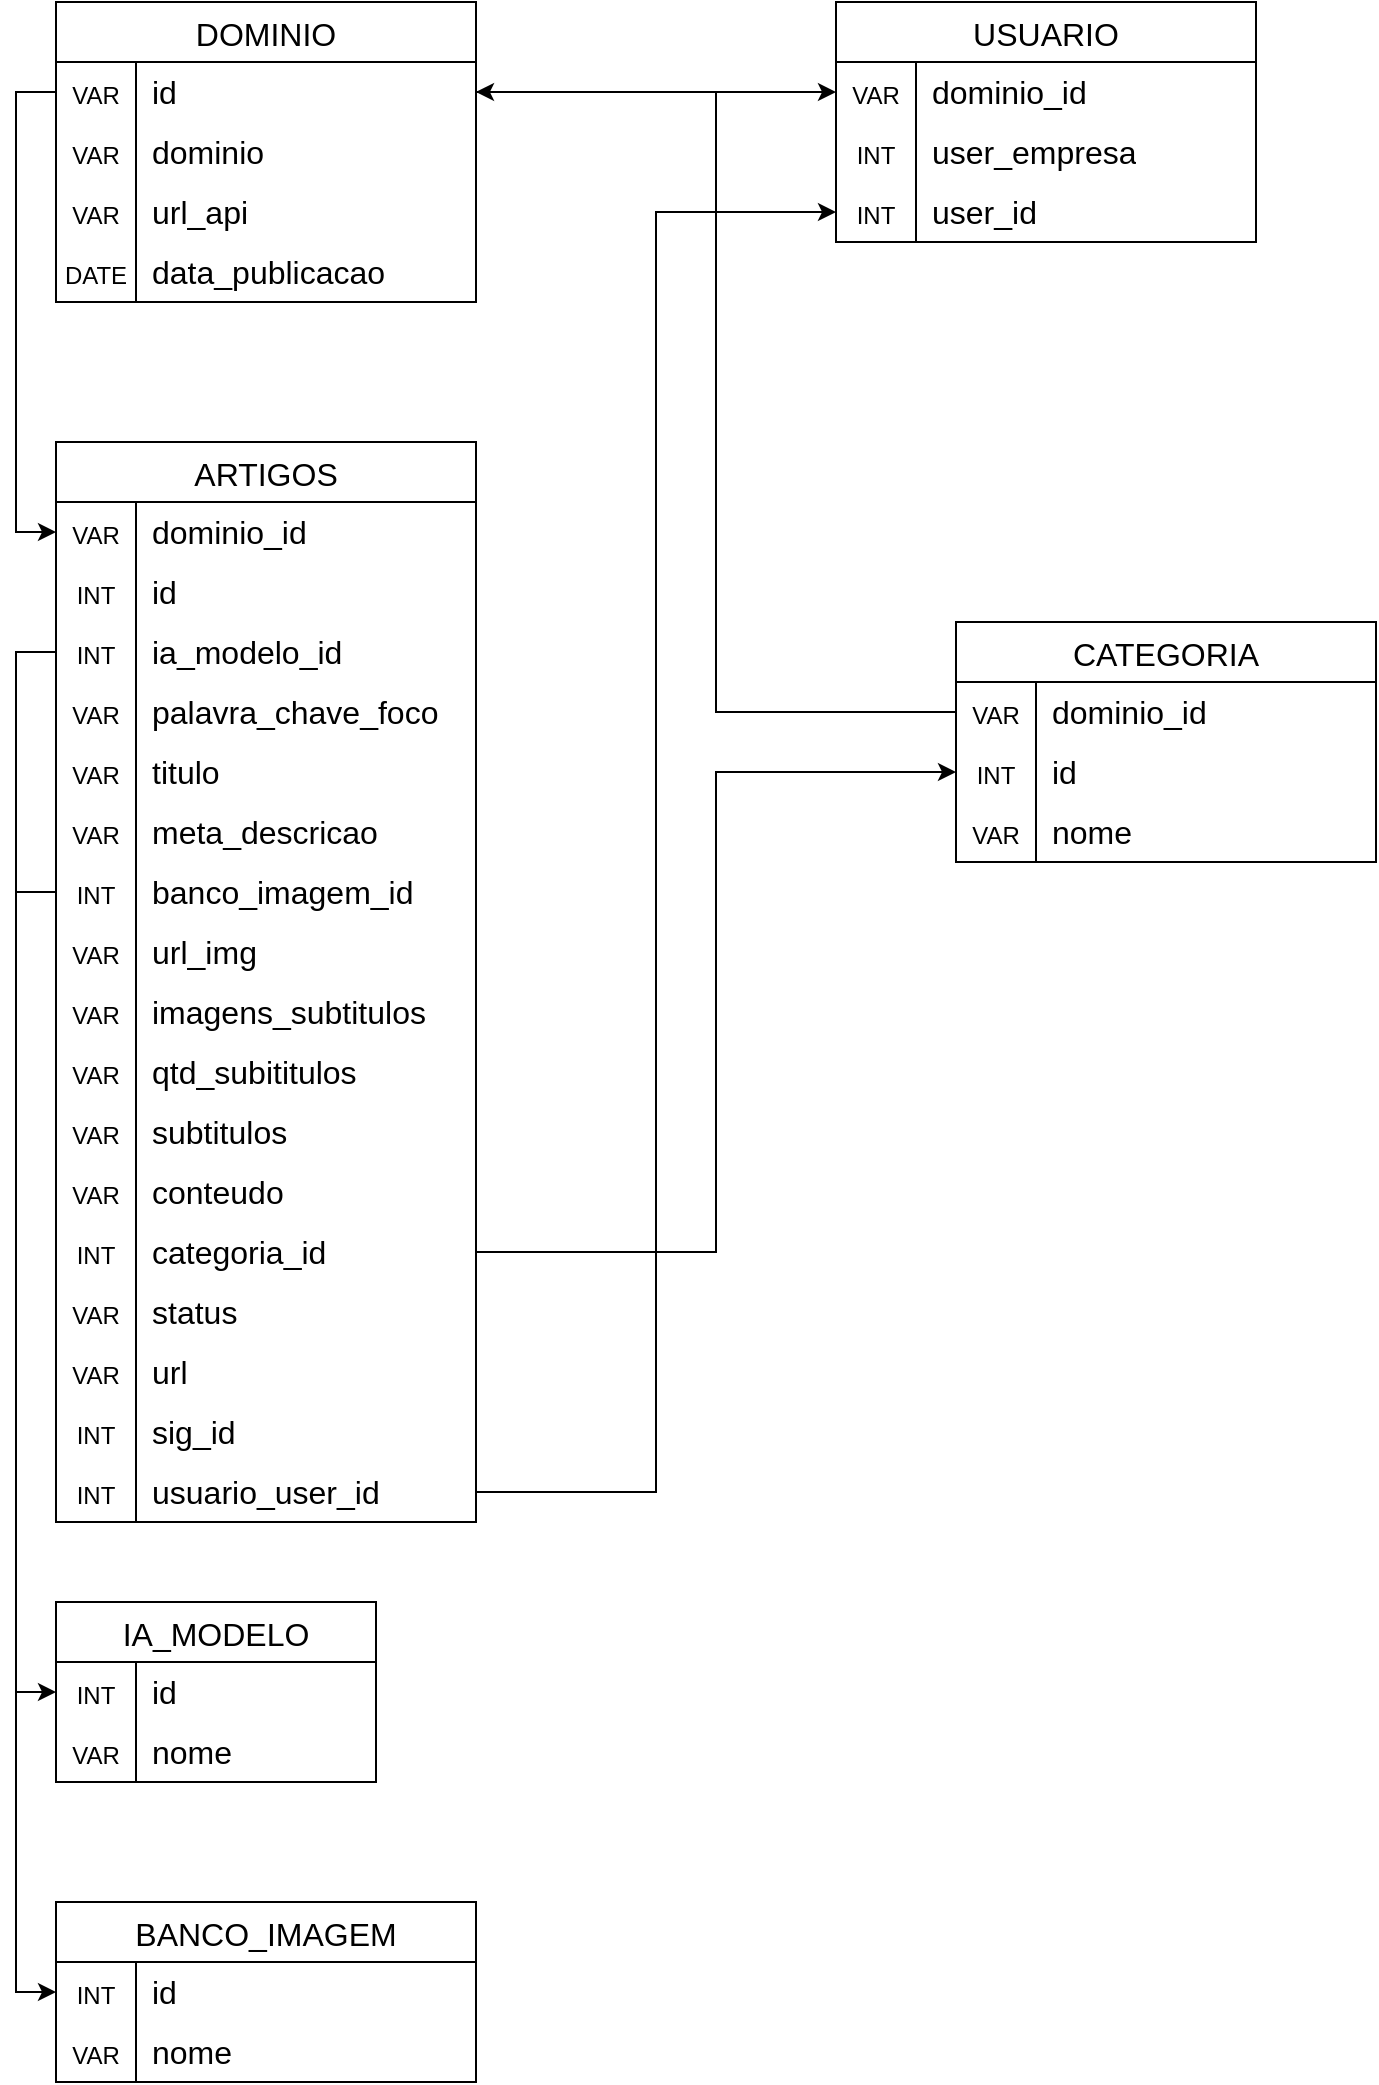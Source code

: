 <mxfile version="26.0.4">
  <diagram name="Página-1" id="LhJdFFCqxGuP9ljTi0fq">
    <mxGraphModel dx="2876" dy="1114" grid="1" gridSize="10" guides="1" tooltips="1" connect="1" arrows="1" fold="1" page="1" pageScale="1" pageWidth="827" pageHeight="1169" math="0" shadow="0">
      <root>
        <mxCell id="0" />
        <mxCell id="1" parent="0" />
        <mxCell id="Hk7RPqNhMvF-XKddq_W3-1" value="DOMINIO" style="shape=table;startSize=30;container=1;collapsible=0;childLayout=tableLayout;fixedRows=1;rowLines=0;fontStyle=0;strokeColor=default;fontSize=16;" vertex="1" parent="1">
          <mxGeometry x="-720" y="110" width="210" height="150" as="geometry" />
        </mxCell>
        <mxCell id="Hk7RPqNhMvF-XKddq_W3-2" value="" style="shape=tableRow;horizontal=0;startSize=0;swimlaneHead=0;swimlaneBody=0;top=0;left=0;bottom=0;right=0;collapsible=0;dropTarget=0;fillColor=none;points=[[0,0.5],[1,0.5]];portConstraint=eastwest;strokeColor=inherit;fontSize=16;" vertex="1" parent="Hk7RPqNhMvF-XKddq_W3-1">
          <mxGeometry y="30" width="210" height="30" as="geometry" />
        </mxCell>
        <mxCell id="Hk7RPqNhMvF-XKddq_W3-3" value="&lt;font style=&quot;font-size: 12px;&quot;&gt;VAR&lt;/font&gt;" style="shape=partialRectangle;html=1;whiteSpace=wrap;connectable=0;fillColor=none;top=0;left=0;bottom=0;right=0;overflow=hidden;pointerEvents=1;strokeColor=inherit;fontSize=16;strokeWidth=1;" vertex="1" parent="Hk7RPqNhMvF-XKddq_W3-2">
          <mxGeometry width="40" height="30" as="geometry">
            <mxRectangle width="40" height="30" as="alternateBounds" />
          </mxGeometry>
        </mxCell>
        <mxCell id="Hk7RPqNhMvF-XKddq_W3-4" value="id" style="shape=partialRectangle;html=1;whiteSpace=wrap;connectable=0;fillColor=none;top=0;left=0;bottom=0;right=0;align=left;spacingLeft=6;overflow=hidden;strokeColor=inherit;fontSize=16;" vertex="1" parent="Hk7RPqNhMvF-XKddq_W3-2">
          <mxGeometry x="40" width="170" height="30" as="geometry">
            <mxRectangle width="170" height="30" as="alternateBounds" />
          </mxGeometry>
        </mxCell>
        <mxCell id="Hk7RPqNhMvF-XKddq_W3-5" value="" style="shape=tableRow;horizontal=0;startSize=0;swimlaneHead=0;swimlaneBody=0;top=0;left=0;bottom=0;right=0;collapsible=0;dropTarget=0;fillColor=none;points=[[0,0.5],[1,0.5]];portConstraint=eastwest;strokeColor=inherit;fontSize=16;" vertex="1" parent="Hk7RPqNhMvF-XKddq_W3-1">
          <mxGeometry y="60" width="210" height="30" as="geometry" />
        </mxCell>
        <mxCell id="Hk7RPqNhMvF-XKddq_W3-6" value="&lt;span style=&quot;font-size: 12px;&quot;&gt;VAR&lt;/span&gt;" style="shape=partialRectangle;html=1;whiteSpace=wrap;connectable=0;fillColor=none;top=0;left=0;bottom=0;right=0;overflow=hidden;strokeColor=inherit;fontSize=16;" vertex="1" parent="Hk7RPqNhMvF-XKddq_W3-5">
          <mxGeometry width="40" height="30" as="geometry">
            <mxRectangle width="40" height="30" as="alternateBounds" />
          </mxGeometry>
        </mxCell>
        <mxCell id="Hk7RPqNhMvF-XKddq_W3-7" value="dominio" style="shape=partialRectangle;html=1;whiteSpace=wrap;connectable=0;fillColor=none;top=0;left=0;bottom=0;right=0;align=left;spacingLeft=6;overflow=hidden;strokeColor=inherit;fontSize=16;" vertex="1" parent="Hk7RPqNhMvF-XKddq_W3-5">
          <mxGeometry x="40" width="170" height="30" as="geometry">
            <mxRectangle width="170" height="30" as="alternateBounds" />
          </mxGeometry>
        </mxCell>
        <mxCell id="Hk7RPqNhMvF-XKddq_W3-8" value="" style="shape=tableRow;horizontal=0;startSize=0;swimlaneHead=0;swimlaneBody=0;top=0;left=0;bottom=0;right=0;collapsible=0;dropTarget=0;fillColor=none;points=[[0,0.5],[1,0.5]];portConstraint=eastwest;strokeColor=inherit;fontSize=16;" vertex="1" parent="Hk7RPqNhMvF-XKddq_W3-1">
          <mxGeometry y="90" width="210" height="30" as="geometry" />
        </mxCell>
        <mxCell id="Hk7RPqNhMvF-XKddq_W3-9" value="&lt;span style=&quot;font-size: 12px;&quot;&gt;VAR&lt;/span&gt;" style="shape=partialRectangle;html=1;whiteSpace=wrap;connectable=0;fillColor=none;top=0;left=0;bottom=0;right=0;overflow=hidden;strokeColor=inherit;fontSize=16;" vertex="1" parent="Hk7RPqNhMvF-XKddq_W3-8">
          <mxGeometry width="40" height="30" as="geometry">
            <mxRectangle width="40" height="30" as="alternateBounds" />
          </mxGeometry>
        </mxCell>
        <mxCell id="Hk7RPqNhMvF-XKddq_W3-10" value="url_api" style="shape=partialRectangle;html=1;whiteSpace=wrap;connectable=0;fillColor=none;top=0;left=0;bottom=0;right=0;align=left;spacingLeft=6;overflow=hidden;strokeColor=inherit;fontSize=16;" vertex="1" parent="Hk7RPqNhMvF-XKddq_W3-8">
          <mxGeometry x="40" width="170" height="30" as="geometry">
            <mxRectangle width="170" height="30" as="alternateBounds" />
          </mxGeometry>
        </mxCell>
        <mxCell id="Hk7RPqNhMvF-XKddq_W3-32" value="" style="shape=tableRow;horizontal=0;startSize=0;swimlaneHead=0;swimlaneBody=0;top=0;left=0;bottom=0;right=0;collapsible=0;dropTarget=0;fillColor=none;points=[[0,0.5],[1,0.5]];portConstraint=eastwest;strokeColor=inherit;fontSize=16;" vertex="1" parent="Hk7RPqNhMvF-XKddq_W3-1">
          <mxGeometry y="120" width="210" height="30" as="geometry" />
        </mxCell>
        <mxCell id="Hk7RPqNhMvF-XKddq_W3-33" value="&lt;span style=&quot;font-size: 12px;&quot;&gt;DATE&lt;/span&gt;" style="shape=partialRectangle;html=1;whiteSpace=wrap;connectable=0;fillColor=none;top=0;left=0;bottom=0;right=0;overflow=hidden;strokeColor=inherit;fontSize=16;" vertex="1" parent="Hk7RPqNhMvF-XKddq_W3-32">
          <mxGeometry width="40" height="30" as="geometry">
            <mxRectangle width="40" height="30" as="alternateBounds" />
          </mxGeometry>
        </mxCell>
        <mxCell id="Hk7RPqNhMvF-XKddq_W3-34" value="data_publicacao" style="shape=partialRectangle;html=1;whiteSpace=wrap;connectable=0;fillColor=none;top=0;left=0;bottom=0;right=0;align=left;spacingLeft=6;overflow=hidden;strokeColor=inherit;fontSize=16;" vertex="1" parent="Hk7RPqNhMvF-XKddq_W3-32">
          <mxGeometry x="40" width="170" height="30" as="geometry">
            <mxRectangle width="170" height="30" as="alternateBounds" />
          </mxGeometry>
        </mxCell>
        <mxCell id="Hk7RPqNhMvF-XKddq_W3-47" value="USUARIO" style="shape=table;startSize=30;container=1;collapsible=0;childLayout=tableLayout;fixedRows=1;rowLines=0;fontStyle=0;strokeColor=default;fontSize=16;" vertex="1" parent="1">
          <mxGeometry x="-330" y="110" width="210" height="120" as="geometry" />
        </mxCell>
        <mxCell id="Hk7RPqNhMvF-XKddq_W3-48" value="" style="shape=tableRow;horizontal=0;startSize=0;swimlaneHead=0;swimlaneBody=0;top=0;left=0;bottom=0;right=0;collapsible=0;dropTarget=0;fillColor=none;points=[[0,0.5],[1,0.5]];portConstraint=eastwest;strokeColor=inherit;fontSize=16;" vertex="1" parent="Hk7RPqNhMvF-XKddq_W3-47">
          <mxGeometry y="30" width="210" height="30" as="geometry" />
        </mxCell>
        <mxCell id="Hk7RPqNhMvF-XKddq_W3-49" value="&lt;font style=&quot;font-size: 12px;&quot;&gt;VAR&lt;/font&gt;" style="shape=partialRectangle;html=1;whiteSpace=wrap;connectable=0;fillColor=none;top=0;left=0;bottom=0;right=0;overflow=hidden;pointerEvents=1;strokeColor=inherit;fontSize=16;strokeWidth=1;" vertex="1" parent="Hk7RPqNhMvF-XKddq_W3-48">
          <mxGeometry width="40" height="30" as="geometry">
            <mxRectangle width="40" height="30" as="alternateBounds" />
          </mxGeometry>
        </mxCell>
        <mxCell id="Hk7RPqNhMvF-XKddq_W3-50" value="dominio_id" style="shape=partialRectangle;html=1;whiteSpace=wrap;connectable=0;fillColor=none;top=0;left=0;bottom=0;right=0;align=left;spacingLeft=6;overflow=hidden;strokeColor=inherit;fontSize=16;" vertex="1" parent="Hk7RPqNhMvF-XKddq_W3-48">
          <mxGeometry x="40" width="170" height="30" as="geometry">
            <mxRectangle width="170" height="30" as="alternateBounds" />
          </mxGeometry>
        </mxCell>
        <mxCell id="Hk7RPqNhMvF-XKddq_W3-51" value="" style="shape=tableRow;horizontal=0;startSize=0;swimlaneHead=0;swimlaneBody=0;top=0;left=0;bottom=0;right=0;collapsible=0;dropTarget=0;fillColor=none;points=[[0,0.5],[1,0.5]];portConstraint=eastwest;strokeColor=inherit;fontSize=16;" vertex="1" parent="Hk7RPqNhMvF-XKddq_W3-47">
          <mxGeometry y="60" width="210" height="30" as="geometry" />
        </mxCell>
        <mxCell id="Hk7RPqNhMvF-XKddq_W3-52" value="&lt;span style=&quot;font-size: 12px;&quot;&gt;INT&lt;/span&gt;" style="shape=partialRectangle;html=1;whiteSpace=wrap;connectable=0;fillColor=none;top=0;left=0;bottom=0;right=0;overflow=hidden;strokeColor=inherit;fontSize=16;" vertex="1" parent="Hk7RPqNhMvF-XKddq_W3-51">
          <mxGeometry width="40" height="30" as="geometry">
            <mxRectangle width="40" height="30" as="alternateBounds" />
          </mxGeometry>
        </mxCell>
        <mxCell id="Hk7RPqNhMvF-XKddq_W3-53" value="user_empresa" style="shape=partialRectangle;html=1;whiteSpace=wrap;connectable=0;fillColor=none;top=0;left=0;bottom=0;right=0;align=left;spacingLeft=6;overflow=hidden;strokeColor=inherit;fontSize=16;" vertex="1" parent="Hk7RPqNhMvF-XKddq_W3-51">
          <mxGeometry x="40" width="170" height="30" as="geometry">
            <mxRectangle width="170" height="30" as="alternateBounds" />
          </mxGeometry>
        </mxCell>
        <mxCell id="Hk7RPqNhMvF-XKddq_W3-54" value="" style="shape=tableRow;horizontal=0;startSize=0;swimlaneHead=0;swimlaneBody=0;top=0;left=0;bottom=0;right=0;collapsible=0;dropTarget=0;fillColor=none;points=[[0,0.5],[1,0.5]];portConstraint=eastwest;strokeColor=inherit;fontSize=16;" vertex="1" parent="Hk7RPqNhMvF-XKddq_W3-47">
          <mxGeometry y="90" width="210" height="30" as="geometry" />
        </mxCell>
        <mxCell id="Hk7RPqNhMvF-XKddq_W3-55" value="&lt;span style=&quot;font-size: 12px;&quot;&gt;INT&lt;/span&gt;" style="shape=partialRectangle;html=1;whiteSpace=wrap;connectable=0;fillColor=none;top=0;left=0;bottom=0;right=0;overflow=hidden;strokeColor=inherit;fontSize=16;" vertex="1" parent="Hk7RPqNhMvF-XKddq_W3-54">
          <mxGeometry width="40" height="30" as="geometry">
            <mxRectangle width="40" height="30" as="alternateBounds" />
          </mxGeometry>
        </mxCell>
        <mxCell id="Hk7RPqNhMvF-XKddq_W3-56" value="user_id" style="shape=partialRectangle;html=1;whiteSpace=wrap;connectable=0;fillColor=none;top=0;left=0;bottom=0;right=0;align=left;spacingLeft=6;overflow=hidden;strokeColor=inherit;fontSize=16;" vertex="1" parent="Hk7RPqNhMvF-XKddq_W3-54">
          <mxGeometry x="40" width="170" height="30" as="geometry">
            <mxRectangle width="170" height="30" as="alternateBounds" />
          </mxGeometry>
        </mxCell>
        <mxCell id="Hk7RPqNhMvF-XKddq_W3-60" style="edgeStyle=orthogonalEdgeStyle;rounded=0;orthogonalLoop=1;jettySize=auto;html=1;" edge="1" parent="1" source="Hk7RPqNhMvF-XKddq_W3-2" target="Hk7RPqNhMvF-XKddq_W3-48">
          <mxGeometry relative="1" as="geometry" />
        </mxCell>
        <mxCell id="Hk7RPqNhMvF-XKddq_W3-73" value="ARTIGOS" style="shape=table;startSize=30;container=1;collapsible=0;childLayout=tableLayout;fixedRows=1;rowLines=0;fontStyle=0;strokeColor=default;fontSize=16;" vertex="1" parent="1">
          <mxGeometry x="-720" y="330" width="210" height="540" as="geometry" />
        </mxCell>
        <mxCell id="Hk7RPqNhMvF-XKddq_W3-74" value="" style="shape=tableRow;horizontal=0;startSize=0;swimlaneHead=0;swimlaneBody=0;top=0;left=0;bottom=0;right=0;collapsible=0;dropTarget=0;fillColor=none;points=[[0,0.5],[1,0.5]];portConstraint=eastwest;strokeColor=inherit;fontSize=16;" vertex="1" parent="Hk7RPqNhMvF-XKddq_W3-73">
          <mxGeometry y="30" width="210" height="30" as="geometry" />
        </mxCell>
        <mxCell id="Hk7RPqNhMvF-XKddq_W3-75" value="&lt;font style=&quot;font-size: 12px;&quot;&gt;VAR&lt;/font&gt;" style="shape=partialRectangle;html=1;whiteSpace=wrap;connectable=0;fillColor=none;top=0;left=0;bottom=0;right=0;overflow=hidden;pointerEvents=1;strokeColor=inherit;fontSize=16;strokeWidth=1;" vertex="1" parent="Hk7RPqNhMvF-XKddq_W3-74">
          <mxGeometry width="40" height="30" as="geometry">
            <mxRectangle width="40" height="30" as="alternateBounds" />
          </mxGeometry>
        </mxCell>
        <mxCell id="Hk7RPqNhMvF-XKddq_W3-76" value="dominio_id" style="shape=partialRectangle;html=1;whiteSpace=wrap;connectable=0;fillColor=none;top=0;left=0;bottom=0;right=0;align=left;spacingLeft=6;overflow=hidden;strokeColor=inherit;fontSize=16;" vertex="1" parent="Hk7RPqNhMvF-XKddq_W3-74">
          <mxGeometry x="40" width="170" height="30" as="geometry">
            <mxRectangle width="170" height="30" as="alternateBounds" />
          </mxGeometry>
        </mxCell>
        <mxCell id="Hk7RPqNhMvF-XKddq_W3-77" value="" style="shape=tableRow;horizontal=0;startSize=0;swimlaneHead=0;swimlaneBody=0;top=0;left=0;bottom=0;right=0;collapsible=0;dropTarget=0;fillColor=none;points=[[0,0.5],[1,0.5]];portConstraint=eastwest;strokeColor=inherit;fontSize=16;" vertex="1" parent="Hk7RPqNhMvF-XKddq_W3-73">
          <mxGeometry y="60" width="210" height="30" as="geometry" />
        </mxCell>
        <mxCell id="Hk7RPqNhMvF-XKddq_W3-78" value="&lt;span style=&quot;font-size: 12px;&quot;&gt;INT&lt;/span&gt;" style="shape=partialRectangle;html=1;whiteSpace=wrap;connectable=0;fillColor=none;top=0;left=0;bottom=0;right=0;overflow=hidden;strokeColor=inherit;fontSize=16;" vertex="1" parent="Hk7RPqNhMvF-XKddq_W3-77">
          <mxGeometry width="40" height="30" as="geometry">
            <mxRectangle width="40" height="30" as="alternateBounds" />
          </mxGeometry>
        </mxCell>
        <mxCell id="Hk7RPqNhMvF-XKddq_W3-79" value="id" style="shape=partialRectangle;html=1;whiteSpace=wrap;connectable=0;fillColor=none;top=0;left=0;bottom=0;right=0;align=left;spacingLeft=6;overflow=hidden;strokeColor=inherit;fontSize=16;" vertex="1" parent="Hk7RPqNhMvF-XKddq_W3-77">
          <mxGeometry x="40" width="170" height="30" as="geometry">
            <mxRectangle width="170" height="30" as="alternateBounds" />
          </mxGeometry>
        </mxCell>
        <mxCell id="Hk7RPqNhMvF-XKddq_W3-80" value="" style="shape=tableRow;horizontal=0;startSize=0;swimlaneHead=0;swimlaneBody=0;top=0;left=0;bottom=0;right=0;collapsible=0;dropTarget=0;fillColor=none;points=[[0,0.5],[1,0.5]];portConstraint=eastwest;strokeColor=inherit;fontSize=16;" vertex="1" parent="Hk7RPqNhMvF-XKddq_W3-73">
          <mxGeometry y="90" width="210" height="30" as="geometry" />
        </mxCell>
        <mxCell id="Hk7RPqNhMvF-XKddq_W3-81" value="&lt;span style=&quot;font-size: 12px;&quot;&gt;INT&lt;/span&gt;" style="shape=partialRectangle;html=1;whiteSpace=wrap;connectable=0;fillColor=none;top=0;left=0;bottom=0;right=0;overflow=hidden;strokeColor=inherit;fontSize=16;" vertex="1" parent="Hk7RPqNhMvF-XKddq_W3-80">
          <mxGeometry width="40" height="30" as="geometry">
            <mxRectangle width="40" height="30" as="alternateBounds" />
          </mxGeometry>
        </mxCell>
        <mxCell id="Hk7RPqNhMvF-XKddq_W3-82" value="ia_modelo_id" style="shape=partialRectangle;html=1;whiteSpace=wrap;connectable=0;fillColor=none;top=0;left=0;bottom=0;right=0;align=left;spacingLeft=6;overflow=hidden;strokeColor=inherit;fontSize=16;" vertex="1" parent="Hk7RPqNhMvF-XKddq_W3-80">
          <mxGeometry x="40" width="170" height="30" as="geometry">
            <mxRectangle width="170" height="30" as="alternateBounds" />
          </mxGeometry>
        </mxCell>
        <mxCell id="Hk7RPqNhMvF-XKddq_W3-83" value="" style="shape=tableRow;horizontal=0;startSize=0;swimlaneHead=0;swimlaneBody=0;top=0;left=0;bottom=0;right=0;collapsible=0;dropTarget=0;fillColor=none;points=[[0,0.5],[1,0.5]];portConstraint=eastwest;strokeColor=inherit;fontSize=16;" vertex="1" parent="Hk7RPqNhMvF-XKddq_W3-73">
          <mxGeometry y="120" width="210" height="30" as="geometry" />
        </mxCell>
        <mxCell id="Hk7RPqNhMvF-XKddq_W3-84" value="&lt;span style=&quot;font-size: 12px;&quot;&gt;VAR&lt;/span&gt;" style="shape=partialRectangle;html=1;whiteSpace=wrap;connectable=0;fillColor=none;top=0;left=0;bottom=0;right=0;overflow=hidden;strokeColor=inherit;fontSize=16;" vertex="1" parent="Hk7RPqNhMvF-XKddq_W3-83">
          <mxGeometry width="40" height="30" as="geometry">
            <mxRectangle width="40" height="30" as="alternateBounds" />
          </mxGeometry>
        </mxCell>
        <mxCell id="Hk7RPqNhMvF-XKddq_W3-85" value="palavra_chave_foco" style="shape=partialRectangle;html=1;whiteSpace=wrap;connectable=0;fillColor=none;top=0;left=0;bottom=0;right=0;align=left;spacingLeft=6;overflow=hidden;strokeColor=inherit;fontSize=16;" vertex="1" parent="Hk7RPqNhMvF-XKddq_W3-83">
          <mxGeometry x="40" width="170" height="30" as="geometry">
            <mxRectangle width="170" height="30" as="alternateBounds" />
          </mxGeometry>
        </mxCell>
        <mxCell id="Hk7RPqNhMvF-XKddq_W3-99" value="" style="shape=tableRow;horizontal=0;startSize=0;swimlaneHead=0;swimlaneBody=0;top=0;left=0;bottom=0;right=0;collapsible=0;dropTarget=0;fillColor=none;points=[[0,0.5],[1,0.5]];portConstraint=eastwest;strokeColor=inherit;fontSize=16;" vertex="1" parent="Hk7RPqNhMvF-XKddq_W3-73">
          <mxGeometry y="150" width="210" height="30" as="geometry" />
        </mxCell>
        <mxCell id="Hk7RPqNhMvF-XKddq_W3-100" value="&lt;span style=&quot;font-size: 12px;&quot;&gt;VAR&lt;/span&gt;" style="shape=partialRectangle;html=1;whiteSpace=wrap;connectable=0;fillColor=none;top=0;left=0;bottom=0;right=0;overflow=hidden;strokeColor=inherit;fontSize=16;" vertex="1" parent="Hk7RPqNhMvF-XKddq_W3-99">
          <mxGeometry width="40" height="30" as="geometry">
            <mxRectangle width="40" height="30" as="alternateBounds" />
          </mxGeometry>
        </mxCell>
        <mxCell id="Hk7RPqNhMvF-XKddq_W3-101" value="titulo" style="shape=partialRectangle;html=1;whiteSpace=wrap;connectable=0;fillColor=none;top=0;left=0;bottom=0;right=0;align=left;spacingLeft=6;overflow=hidden;strokeColor=inherit;fontSize=16;" vertex="1" parent="Hk7RPqNhMvF-XKddq_W3-99">
          <mxGeometry x="40" width="170" height="30" as="geometry">
            <mxRectangle width="170" height="30" as="alternateBounds" />
          </mxGeometry>
        </mxCell>
        <mxCell id="Hk7RPqNhMvF-XKddq_W3-102" value="" style="shape=tableRow;horizontal=0;startSize=0;swimlaneHead=0;swimlaneBody=0;top=0;left=0;bottom=0;right=0;collapsible=0;dropTarget=0;fillColor=none;points=[[0,0.5],[1,0.5]];portConstraint=eastwest;strokeColor=inherit;fontSize=16;" vertex="1" parent="Hk7RPqNhMvF-XKddq_W3-73">
          <mxGeometry y="180" width="210" height="30" as="geometry" />
        </mxCell>
        <mxCell id="Hk7RPqNhMvF-XKddq_W3-103" value="&lt;span style=&quot;font-size: 12px;&quot;&gt;VAR&lt;/span&gt;" style="shape=partialRectangle;html=1;whiteSpace=wrap;connectable=0;fillColor=none;top=0;left=0;bottom=0;right=0;overflow=hidden;strokeColor=inherit;fontSize=16;" vertex="1" parent="Hk7RPqNhMvF-XKddq_W3-102">
          <mxGeometry width="40" height="30" as="geometry">
            <mxRectangle width="40" height="30" as="alternateBounds" />
          </mxGeometry>
        </mxCell>
        <mxCell id="Hk7RPqNhMvF-XKddq_W3-104" value="meta_descricao" style="shape=partialRectangle;html=1;whiteSpace=wrap;connectable=0;fillColor=none;top=0;left=0;bottom=0;right=0;align=left;spacingLeft=6;overflow=hidden;strokeColor=inherit;fontSize=16;" vertex="1" parent="Hk7RPqNhMvF-XKddq_W3-102">
          <mxGeometry x="40" width="170" height="30" as="geometry">
            <mxRectangle width="170" height="30" as="alternateBounds" />
          </mxGeometry>
        </mxCell>
        <mxCell id="Hk7RPqNhMvF-XKddq_W3-105" value="" style="shape=tableRow;horizontal=0;startSize=0;swimlaneHead=0;swimlaneBody=0;top=0;left=0;bottom=0;right=0;collapsible=0;dropTarget=0;fillColor=none;points=[[0,0.5],[1,0.5]];portConstraint=eastwest;strokeColor=inherit;fontSize=16;" vertex="1" parent="Hk7RPqNhMvF-XKddq_W3-73">
          <mxGeometry y="210" width="210" height="30" as="geometry" />
        </mxCell>
        <mxCell id="Hk7RPqNhMvF-XKddq_W3-106" value="&lt;span style=&quot;font-size: 12px;&quot;&gt;INT&lt;/span&gt;" style="shape=partialRectangle;html=1;whiteSpace=wrap;connectable=0;fillColor=none;top=0;left=0;bottom=0;right=0;overflow=hidden;strokeColor=inherit;fontSize=16;" vertex="1" parent="Hk7RPqNhMvF-XKddq_W3-105">
          <mxGeometry width="40" height="30" as="geometry">
            <mxRectangle width="40" height="30" as="alternateBounds" />
          </mxGeometry>
        </mxCell>
        <mxCell id="Hk7RPqNhMvF-XKddq_W3-107" value="banco_imagem_id" style="shape=partialRectangle;html=1;whiteSpace=wrap;connectable=0;fillColor=none;top=0;left=0;bottom=0;right=0;align=left;spacingLeft=6;overflow=hidden;strokeColor=inherit;fontSize=16;" vertex="1" parent="Hk7RPqNhMvF-XKddq_W3-105">
          <mxGeometry x="40" width="170" height="30" as="geometry">
            <mxRectangle width="170" height="30" as="alternateBounds" />
          </mxGeometry>
        </mxCell>
        <mxCell id="Hk7RPqNhMvF-XKddq_W3-108" value="" style="shape=tableRow;horizontal=0;startSize=0;swimlaneHead=0;swimlaneBody=0;top=0;left=0;bottom=0;right=0;collapsible=0;dropTarget=0;fillColor=none;points=[[0,0.5],[1,0.5]];portConstraint=eastwest;strokeColor=inherit;fontSize=16;" vertex="1" parent="Hk7RPqNhMvF-XKddq_W3-73">
          <mxGeometry y="240" width="210" height="30" as="geometry" />
        </mxCell>
        <mxCell id="Hk7RPqNhMvF-XKddq_W3-109" value="&lt;span style=&quot;font-size: 12px;&quot;&gt;VAR&lt;/span&gt;" style="shape=partialRectangle;html=1;whiteSpace=wrap;connectable=0;fillColor=none;top=0;left=0;bottom=0;right=0;overflow=hidden;strokeColor=inherit;fontSize=16;" vertex="1" parent="Hk7RPqNhMvF-XKddq_W3-108">
          <mxGeometry width="40" height="30" as="geometry">
            <mxRectangle width="40" height="30" as="alternateBounds" />
          </mxGeometry>
        </mxCell>
        <mxCell id="Hk7RPqNhMvF-XKddq_W3-110" value="url_img" style="shape=partialRectangle;html=1;whiteSpace=wrap;connectable=0;fillColor=none;top=0;left=0;bottom=0;right=0;align=left;spacingLeft=6;overflow=hidden;strokeColor=inherit;fontSize=16;" vertex="1" parent="Hk7RPqNhMvF-XKddq_W3-108">
          <mxGeometry x="40" width="170" height="30" as="geometry">
            <mxRectangle width="170" height="30" as="alternateBounds" />
          </mxGeometry>
        </mxCell>
        <mxCell id="Hk7RPqNhMvF-XKddq_W3-111" value="" style="shape=tableRow;horizontal=0;startSize=0;swimlaneHead=0;swimlaneBody=0;top=0;left=0;bottom=0;right=0;collapsible=0;dropTarget=0;fillColor=none;points=[[0,0.5],[1,0.5]];portConstraint=eastwest;strokeColor=inherit;fontSize=16;" vertex="1" parent="Hk7RPqNhMvF-XKddq_W3-73">
          <mxGeometry y="270" width="210" height="30" as="geometry" />
        </mxCell>
        <mxCell id="Hk7RPqNhMvF-XKddq_W3-112" value="&lt;span style=&quot;font-size: 12px;&quot;&gt;VAR&lt;/span&gt;" style="shape=partialRectangle;html=1;whiteSpace=wrap;connectable=0;fillColor=none;top=0;left=0;bottom=0;right=0;overflow=hidden;strokeColor=inherit;fontSize=16;" vertex="1" parent="Hk7RPqNhMvF-XKddq_W3-111">
          <mxGeometry width="40" height="30" as="geometry">
            <mxRectangle width="40" height="30" as="alternateBounds" />
          </mxGeometry>
        </mxCell>
        <mxCell id="Hk7RPqNhMvF-XKddq_W3-113" value="imagens_subtitulos" style="shape=partialRectangle;html=1;whiteSpace=wrap;connectable=0;fillColor=none;top=0;left=0;bottom=0;right=0;align=left;spacingLeft=6;overflow=hidden;strokeColor=inherit;fontSize=16;" vertex="1" parent="Hk7RPqNhMvF-XKddq_W3-111">
          <mxGeometry x="40" width="170" height="30" as="geometry">
            <mxRectangle width="170" height="30" as="alternateBounds" />
          </mxGeometry>
        </mxCell>
        <mxCell id="Hk7RPqNhMvF-XKddq_W3-114" value="" style="shape=tableRow;horizontal=0;startSize=0;swimlaneHead=0;swimlaneBody=0;top=0;left=0;bottom=0;right=0;collapsible=0;dropTarget=0;fillColor=none;points=[[0,0.5],[1,0.5]];portConstraint=eastwest;strokeColor=inherit;fontSize=16;" vertex="1" parent="Hk7RPqNhMvF-XKddq_W3-73">
          <mxGeometry y="300" width="210" height="30" as="geometry" />
        </mxCell>
        <mxCell id="Hk7RPqNhMvF-XKddq_W3-115" value="&lt;span style=&quot;font-size: 12px;&quot;&gt;VAR&lt;/span&gt;" style="shape=partialRectangle;html=1;whiteSpace=wrap;connectable=0;fillColor=none;top=0;left=0;bottom=0;right=0;overflow=hidden;strokeColor=inherit;fontSize=16;" vertex="1" parent="Hk7RPqNhMvF-XKddq_W3-114">
          <mxGeometry width="40" height="30" as="geometry">
            <mxRectangle width="40" height="30" as="alternateBounds" />
          </mxGeometry>
        </mxCell>
        <mxCell id="Hk7RPqNhMvF-XKddq_W3-116" value="qtd_subititulos" style="shape=partialRectangle;html=1;whiteSpace=wrap;connectable=0;fillColor=none;top=0;left=0;bottom=0;right=0;align=left;spacingLeft=6;overflow=hidden;strokeColor=inherit;fontSize=16;" vertex="1" parent="Hk7RPqNhMvF-XKddq_W3-114">
          <mxGeometry x="40" width="170" height="30" as="geometry">
            <mxRectangle width="170" height="30" as="alternateBounds" />
          </mxGeometry>
        </mxCell>
        <mxCell id="Hk7RPqNhMvF-XKddq_W3-117" value="" style="shape=tableRow;horizontal=0;startSize=0;swimlaneHead=0;swimlaneBody=0;top=0;left=0;bottom=0;right=0;collapsible=0;dropTarget=0;fillColor=none;points=[[0,0.5],[1,0.5]];portConstraint=eastwest;strokeColor=inherit;fontSize=16;" vertex="1" parent="Hk7RPqNhMvF-XKddq_W3-73">
          <mxGeometry y="330" width="210" height="30" as="geometry" />
        </mxCell>
        <mxCell id="Hk7RPqNhMvF-XKddq_W3-118" value="&lt;span style=&quot;font-size: 12px;&quot;&gt;VAR&lt;/span&gt;" style="shape=partialRectangle;html=1;whiteSpace=wrap;connectable=0;fillColor=none;top=0;left=0;bottom=0;right=0;overflow=hidden;strokeColor=inherit;fontSize=16;" vertex="1" parent="Hk7RPqNhMvF-XKddq_W3-117">
          <mxGeometry width="40" height="30" as="geometry">
            <mxRectangle width="40" height="30" as="alternateBounds" />
          </mxGeometry>
        </mxCell>
        <mxCell id="Hk7RPqNhMvF-XKddq_W3-119" value="subtitulos" style="shape=partialRectangle;html=1;whiteSpace=wrap;connectable=0;fillColor=none;top=0;left=0;bottom=0;right=0;align=left;spacingLeft=6;overflow=hidden;strokeColor=inherit;fontSize=16;" vertex="1" parent="Hk7RPqNhMvF-XKddq_W3-117">
          <mxGeometry x="40" width="170" height="30" as="geometry">
            <mxRectangle width="170" height="30" as="alternateBounds" />
          </mxGeometry>
        </mxCell>
        <mxCell id="Hk7RPqNhMvF-XKddq_W3-120" value="" style="shape=tableRow;horizontal=0;startSize=0;swimlaneHead=0;swimlaneBody=0;top=0;left=0;bottom=0;right=0;collapsible=0;dropTarget=0;fillColor=none;points=[[0,0.5],[1,0.5]];portConstraint=eastwest;strokeColor=inherit;fontSize=16;" vertex="1" parent="Hk7RPqNhMvF-XKddq_W3-73">
          <mxGeometry y="360" width="210" height="30" as="geometry" />
        </mxCell>
        <mxCell id="Hk7RPqNhMvF-XKddq_W3-121" value="&lt;span style=&quot;font-size: 12px;&quot;&gt;VAR&lt;/span&gt;" style="shape=partialRectangle;html=1;whiteSpace=wrap;connectable=0;fillColor=none;top=0;left=0;bottom=0;right=0;overflow=hidden;strokeColor=inherit;fontSize=16;" vertex="1" parent="Hk7RPqNhMvF-XKddq_W3-120">
          <mxGeometry width="40" height="30" as="geometry">
            <mxRectangle width="40" height="30" as="alternateBounds" />
          </mxGeometry>
        </mxCell>
        <mxCell id="Hk7RPqNhMvF-XKddq_W3-122" value="conteudo" style="shape=partialRectangle;html=1;whiteSpace=wrap;connectable=0;fillColor=none;top=0;left=0;bottom=0;right=0;align=left;spacingLeft=6;overflow=hidden;strokeColor=inherit;fontSize=16;" vertex="1" parent="Hk7RPqNhMvF-XKddq_W3-120">
          <mxGeometry x="40" width="170" height="30" as="geometry">
            <mxRectangle width="170" height="30" as="alternateBounds" />
          </mxGeometry>
        </mxCell>
        <mxCell id="Hk7RPqNhMvF-XKddq_W3-136" value="" style="shape=tableRow;horizontal=0;startSize=0;swimlaneHead=0;swimlaneBody=0;top=0;left=0;bottom=0;right=0;collapsible=0;dropTarget=0;fillColor=none;points=[[0,0.5],[1,0.5]];portConstraint=eastwest;strokeColor=inherit;fontSize=16;" vertex="1" parent="Hk7RPqNhMvF-XKddq_W3-73">
          <mxGeometry y="390" width="210" height="30" as="geometry" />
        </mxCell>
        <mxCell id="Hk7RPqNhMvF-XKddq_W3-137" value="&lt;span style=&quot;font-size: 12px;&quot;&gt;INT&lt;/span&gt;" style="shape=partialRectangle;html=1;whiteSpace=wrap;connectable=0;fillColor=none;top=0;left=0;bottom=0;right=0;overflow=hidden;strokeColor=inherit;fontSize=16;" vertex="1" parent="Hk7RPqNhMvF-XKddq_W3-136">
          <mxGeometry width="40" height="30" as="geometry">
            <mxRectangle width="40" height="30" as="alternateBounds" />
          </mxGeometry>
        </mxCell>
        <mxCell id="Hk7RPqNhMvF-XKddq_W3-138" value="categoria_id" style="shape=partialRectangle;html=1;whiteSpace=wrap;connectable=0;fillColor=none;top=0;left=0;bottom=0;right=0;align=left;spacingLeft=6;overflow=hidden;strokeColor=inherit;fontSize=16;" vertex="1" parent="Hk7RPqNhMvF-XKddq_W3-136">
          <mxGeometry x="40" width="170" height="30" as="geometry">
            <mxRectangle width="170" height="30" as="alternateBounds" />
          </mxGeometry>
        </mxCell>
        <mxCell id="Hk7RPqNhMvF-XKddq_W3-139" value="" style="shape=tableRow;horizontal=0;startSize=0;swimlaneHead=0;swimlaneBody=0;top=0;left=0;bottom=0;right=0;collapsible=0;dropTarget=0;fillColor=none;points=[[0,0.5],[1,0.5]];portConstraint=eastwest;strokeColor=inherit;fontSize=16;" vertex="1" parent="Hk7RPqNhMvF-XKddq_W3-73">
          <mxGeometry y="420" width="210" height="30" as="geometry" />
        </mxCell>
        <mxCell id="Hk7RPqNhMvF-XKddq_W3-140" value="&lt;span style=&quot;font-size: 12px;&quot;&gt;VAR&lt;/span&gt;" style="shape=partialRectangle;html=1;whiteSpace=wrap;connectable=0;fillColor=none;top=0;left=0;bottom=0;right=0;overflow=hidden;strokeColor=inherit;fontSize=16;" vertex="1" parent="Hk7RPqNhMvF-XKddq_W3-139">
          <mxGeometry width="40" height="30" as="geometry">
            <mxRectangle width="40" height="30" as="alternateBounds" />
          </mxGeometry>
        </mxCell>
        <mxCell id="Hk7RPqNhMvF-XKddq_W3-141" value="status" style="shape=partialRectangle;html=1;whiteSpace=wrap;connectable=0;fillColor=none;top=0;left=0;bottom=0;right=0;align=left;spacingLeft=6;overflow=hidden;strokeColor=inherit;fontSize=16;" vertex="1" parent="Hk7RPqNhMvF-XKddq_W3-139">
          <mxGeometry x="40" width="170" height="30" as="geometry">
            <mxRectangle width="170" height="30" as="alternateBounds" />
          </mxGeometry>
        </mxCell>
        <mxCell id="Hk7RPqNhMvF-XKddq_W3-142" value="" style="shape=tableRow;horizontal=0;startSize=0;swimlaneHead=0;swimlaneBody=0;top=0;left=0;bottom=0;right=0;collapsible=0;dropTarget=0;fillColor=none;points=[[0,0.5],[1,0.5]];portConstraint=eastwest;strokeColor=inherit;fontSize=16;" vertex="1" parent="Hk7RPqNhMvF-XKddq_W3-73">
          <mxGeometry y="450" width="210" height="30" as="geometry" />
        </mxCell>
        <mxCell id="Hk7RPqNhMvF-XKddq_W3-143" value="&lt;span style=&quot;font-size: 12px;&quot;&gt;VAR&lt;/span&gt;" style="shape=partialRectangle;html=1;whiteSpace=wrap;connectable=0;fillColor=none;top=0;left=0;bottom=0;right=0;overflow=hidden;strokeColor=inherit;fontSize=16;" vertex="1" parent="Hk7RPqNhMvF-XKddq_W3-142">
          <mxGeometry width="40" height="30" as="geometry">
            <mxRectangle width="40" height="30" as="alternateBounds" />
          </mxGeometry>
        </mxCell>
        <mxCell id="Hk7RPqNhMvF-XKddq_W3-144" value="url" style="shape=partialRectangle;html=1;whiteSpace=wrap;connectable=0;fillColor=none;top=0;left=0;bottom=0;right=0;align=left;spacingLeft=6;overflow=hidden;strokeColor=inherit;fontSize=16;" vertex="1" parent="Hk7RPqNhMvF-XKddq_W3-142">
          <mxGeometry x="40" width="170" height="30" as="geometry">
            <mxRectangle width="170" height="30" as="alternateBounds" />
          </mxGeometry>
        </mxCell>
        <mxCell id="Hk7RPqNhMvF-XKddq_W3-145" value="" style="shape=tableRow;horizontal=0;startSize=0;swimlaneHead=0;swimlaneBody=0;top=0;left=0;bottom=0;right=0;collapsible=0;dropTarget=0;fillColor=none;points=[[0,0.5],[1,0.5]];portConstraint=eastwest;strokeColor=inherit;fontSize=16;" vertex="1" parent="Hk7RPqNhMvF-XKddq_W3-73">
          <mxGeometry y="480" width="210" height="30" as="geometry" />
        </mxCell>
        <mxCell id="Hk7RPqNhMvF-XKddq_W3-146" value="&lt;span style=&quot;font-size: 12px;&quot;&gt;INT&lt;/span&gt;" style="shape=partialRectangle;html=1;whiteSpace=wrap;connectable=0;fillColor=none;top=0;left=0;bottom=0;right=0;overflow=hidden;strokeColor=inherit;fontSize=16;" vertex="1" parent="Hk7RPqNhMvF-XKddq_W3-145">
          <mxGeometry width="40" height="30" as="geometry">
            <mxRectangle width="40" height="30" as="alternateBounds" />
          </mxGeometry>
        </mxCell>
        <mxCell id="Hk7RPqNhMvF-XKddq_W3-147" value="sig_id" style="shape=partialRectangle;html=1;whiteSpace=wrap;connectable=0;fillColor=none;top=0;left=0;bottom=0;right=0;align=left;spacingLeft=6;overflow=hidden;strokeColor=inherit;fontSize=16;" vertex="1" parent="Hk7RPqNhMvF-XKddq_W3-145">
          <mxGeometry x="40" width="170" height="30" as="geometry">
            <mxRectangle width="170" height="30" as="alternateBounds" />
          </mxGeometry>
        </mxCell>
        <mxCell id="Hk7RPqNhMvF-XKddq_W3-123" value="" style="shape=tableRow;horizontal=0;startSize=0;swimlaneHead=0;swimlaneBody=0;top=0;left=0;bottom=0;right=0;collapsible=0;dropTarget=0;fillColor=none;points=[[0,0.5],[1,0.5]];portConstraint=eastwest;strokeColor=inherit;fontSize=16;" vertex="1" parent="Hk7RPqNhMvF-XKddq_W3-73">
          <mxGeometry y="510" width="210" height="30" as="geometry" />
        </mxCell>
        <mxCell id="Hk7RPqNhMvF-XKddq_W3-124" value="&lt;span style=&quot;font-size: 12px;&quot;&gt;INT&lt;/span&gt;" style="shape=partialRectangle;html=1;whiteSpace=wrap;connectable=0;fillColor=none;top=0;left=0;bottom=0;right=0;overflow=hidden;strokeColor=inherit;fontSize=16;" vertex="1" parent="Hk7RPqNhMvF-XKddq_W3-123">
          <mxGeometry width="40" height="30" as="geometry">
            <mxRectangle width="40" height="30" as="alternateBounds" />
          </mxGeometry>
        </mxCell>
        <mxCell id="Hk7RPqNhMvF-XKddq_W3-125" value="usuario_user_id" style="shape=partialRectangle;html=1;whiteSpace=wrap;connectable=0;fillColor=none;top=0;left=0;bottom=0;right=0;align=left;spacingLeft=6;overflow=hidden;strokeColor=inherit;fontSize=16;" vertex="1" parent="Hk7RPqNhMvF-XKddq_W3-123">
          <mxGeometry x="40" width="170" height="30" as="geometry">
            <mxRectangle width="170" height="30" as="alternateBounds" />
          </mxGeometry>
        </mxCell>
        <mxCell id="Hk7RPqNhMvF-XKddq_W3-87" style="edgeStyle=orthogonalEdgeStyle;rounded=0;orthogonalLoop=1;jettySize=auto;html=1;entryX=0;entryY=0.5;entryDx=0;entryDy=0;" edge="1" parent="1" source="Hk7RPqNhMvF-XKddq_W3-2" target="Hk7RPqNhMvF-XKddq_W3-74">
          <mxGeometry relative="1" as="geometry">
            <Array as="points">
              <mxPoint x="-740" y="155" />
              <mxPoint x="-740" y="375" />
            </Array>
          </mxGeometry>
        </mxCell>
        <mxCell id="Hk7RPqNhMvF-XKddq_W3-88" value="IA_MODELO" style="shape=table;startSize=30;container=1;collapsible=0;childLayout=tableLayout;fixedRows=1;rowLines=0;fontStyle=0;strokeColor=default;fontSize=16;" vertex="1" parent="1">
          <mxGeometry x="-720" y="910" width="160" height="90" as="geometry" />
        </mxCell>
        <mxCell id="Hk7RPqNhMvF-XKddq_W3-89" value="" style="shape=tableRow;horizontal=0;startSize=0;swimlaneHead=0;swimlaneBody=0;top=0;left=0;bottom=0;right=0;collapsible=0;dropTarget=0;fillColor=none;points=[[0,0.5],[1,0.5]];portConstraint=eastwest;strokeColor=inherit;fontSize=16;" vertex="1" parent="Hk7RPqNhMvF-XKddq_W3-88">
          <mxGeometry y="30" width="160" height="30" as="geometry" />
        </mxCell>
        <mxCell id="Hk7RPqNhMvF-XKddq_W3-90" value="&lt;font style=&quot;font-size: 12px;&quot;&gt;INT&lt;/font&gt;" style="shape=partialRectangle;html=1;whiteSpace=wrap;connectable=0;fillColor=none;top=0;left=0;bottom=0;right=0;overflow=hidden;pointerEvents=1;strokeColor=inherit;fontSize=16;strokeWidth=1;" vertex="1" parent="Hk7RPqNhMvF-XKddq_W3-89">
          <mxGeometry width="40" height="30" as="geometry">
            <mxRectangle width="40" height="30" as="alternateBounds" />
          </mxGeometry>
        </mxCell>
        <mxCell id="Hk7RPqNhMvF-XKddq_W3-91" value="id" style="shape=partialRectangle;html=1;whiteSpace=wrap;connectable=0;fillColor=none;top=0;left=0;bottom=0;right=0;align=left;spacingLeft=6;overflow=hidden;strokeColor=inherit;fontSize=16;" vertex="1" parent="Hk7RPqNhMvF-XKddq_W3-89">
          <mxGeometry x="40" width="120" height="30" as="geometry">
            <mxRectangle width="120" height="30" as="alternateBounds" />
          </mxGeometry>
        </mxCell>
        <mxCell id="Hk7RPqNhMvF-XKddq_W3-92" value="" style="shape=tableRow;horizontal=0;startSize=0;swimlaneHead=0;swimlaneBody=0;top=0;left=0;bottom=0;right=0;collapsible=0;dropTarget=0;fillColor=none;points=[[0,0.5],[1,0.5]];portConstraint=eastwest;strokeColor=inherit;fontSize=16;" vertex="1" parent="Hk7RPqNhMvF-XKddq_W3-88">
          <mxGeometry y="60" width="160" height="30" as="geometry" />
        </mxCell>
        <mxCell id="Hk7RPqNhMvF-XKddq_W3-93" value="&lt;span style=&quot;font-size: 12px;&quot;&gt;VAR&lt;/span&gt;" style="shape=partialRectangle;html=1;whiteSpace=wrap;connectable=0;fillColor=none;top=0;left=0;bottom=0;right=0;overflow=hidden;strokeColor=inherit;fontSize=16;" vertex="1" parent="Hk7RPqNhMvF-XKddq_W3-92">
          <mxGeometry width="40" height="30" as="geometry">
            <mxRectangle width="40" height="30" as="alternateBounds" />
          </mxGeometry>
        </mxCell>
        <mxCell id="Hk7RPqNhMvF-XKddq_W3-94" value="nome" style="shape=partialRectangle;html=1;whiteSpace=wrap;connectable=0;fillColor=none;top=0;left=0;bottom=0;right=0;align=left;spacingLeft=6;overflow=hidden;strokeColor=inherit;fontSize=16;" vertex="1" parent="Hk7RPqNhMvF-XKddq_W3-92">
          <mxGeometry x="40" width="120" height="30" as="geometry">
            <mxRectangle width="120" height="30" as="alternateBounds" />
          </mxGeometry>
        </mxCell>
        <mxCell id="Hk7RPqNhMvF-XKddq_W3-127" value="BANCO_IMAGEM" style="shape=table;startSize=30;container=1;collapsible=0;childLayout=tableLayout;fixedRows=1;rowLines=0;fontStyle=0;strokeColor=default;fontSize=16;" vertex="1" parent="1">
          <mxGeometry x="-720" y="1060" width="210" height="90" as="geometry" />
        </mxCell>
        <mxCell id="Hk7RPqNhMvF-XKddq_W3-128" value="" style="shape=tableRow;horizontal=0;startSize=0;swimlaneHead=0;swimlaneBody=0;top=0;left=0;bottom=0;right=0;collapsible=0;dropTarget=0;fillColor=none;points=[[0,0.5],[1,0.5]];portConstraint=eastwest;strokeColor=inherit;fontSize=16;" vertex="1" parent="Hk7RPqNhMvF-XKddq_W3-127">
          <mxGeometry y="30" width="210" height="30" as="geometry" />
        </mxCell>
        <mxCell id="Hk7RPqNhMvF-XKddq_W3-129" value="&lt;font style=&quot;font-size: 12px;&quot;&gt;INT&lt;/font&gt;" style="shape=partialRectangle;html=1;whiteSpace=wrap;connectable=0;fillColor=none;top=0;left=0;bottom=0;right=0;overflow=hidden;pointerEvents=1;strokeColor=inherit;fontSize=16;strokeWidth=1;" vertex="1" parent="Hk7RPqNhMvF-XKddq_W3-128">
          <mxGeometry width="40" height="30" as="geometry">
            <mxRectangle width="40" height="30" as="alternateBounds" />
          </mxGeometry>
        </mxCell>
        <mxCell id="Hk7RPqNhMvF-XKddq_W3-130" value="id" style="shape=partialRectangle;html=1;whiteSpace=wrap;connectable=0;fillColor=none;top=0;left=0;bottom=0;right=0;align=left;spacingLeft=6;overflow=hidden;strokeColor=inherit;fontSize=16;" vertex="1" parent="Hk7RPqNhMvF-XKddq_W3-128">
          <mxGeometry x="40" width="170" height="30" as="geometry">
            <mxRectangle width="170" height="30" as="alternateBounds" />
          </mxGeometry>
        </mxCell>
        <mxCell id="Hk7RPqNhMvF-XKddq_W3-131" value="" style="shape=tableRow;horizontal=0;startSize=0;swimlaneHead=0;swimlaneBody=0;top=0;left=0;bottom=0;right=0;collapsible=0;dropTarget=0;fillColor=none;points=[[0,0.5],[1,0.5]];portConstraint=eastwest;strokeColor=inherit;fontSize=16;" vertex="1" parent="Hk7RPqNhMvF-XKddq_W3-127">
          <mxGeometry y="60" width="210" height="30" as="geometry" />
        </mxCell>
        <mxCell id="Hk7RPqNhMvF-XKddq_W3-132" value="&lt;span style=&quot;font-size: 12px;&quot;&gt;VAR&lt;/span&gt;" style="shape=partialRectangle;html=1;whiteSpace=wrap;connectable=0;fillColor=none;top=0;left=0;bottom=0;right=0;overflow=hidden;strokeColor=inherit;fontSize=16;" vertex="1" parent="Hk7RPqNhMvF-XKddq_W3-131">
          <mxGeometry width="40" height="30" as="geometry">
            <mxRectangle width="40" height="30" as="alternateBounds" />
          </mxGeometry>
        </mxCell>
        <mxCell id="Hk7RPqNhMvF-XKddq_W3-133" value="nome" style="shape=partialRectangle;html=1;whiteSpace=wrap;connectable=0;fillColor=none;top=0;left=0;bottom=0;right=0;align=left;spacingLeft=6;overflow=hidden;strokeColor=inherit;fontSize=16;" vertex="1" parent="Hk7RPqNhMvF-XKddq_W3-131">
          <mxGeometry x="40" width="170" height="30" as="geometry">
            <mxRectangle width="170" height="30" as="alternateBounds" />
          </mxGeometry>
        </mxCell>
        <mxCell id="Hk7RPqNhMvF-XKddq_W3-135" style="edgeStyle=orthogonalEdgeStyle;rounded=0;orthogonalLoop=1;jettySize=auto;html=1;entryX=0;entryY=0.5;entryDx=0;entryDy=0;" edge="1" parent="1" source="Hk7RPqNhMvF-XKddq_W3-123" target="Hk7RPqNhMvF-XKddq_W3-54">
          <mxGeometry relative="1" as="geometry" />
        </mxCell>
        <mxCell id="Hk7RPqNhMvF-XKddq_W3-202" style="edgeStyle=orthogonalEdgeStyle;rounded=0;orthogonalLoop=1;jettySize=auto;html=1;entryX=0;entryY=0.5;entryDx=0;entryDy=0;" edge="1" parent="1" source="Hk7RPqNhMvF-XKddq_W3-80" target="Hk7RPqNhMvF-XKddq_W3-89">
          <mxGeometry relative="1" as="geometry" />
        </mxCell>
        <mxCell id="Hk7RPqNhMvF-XKddq_W3-203" style="edgeStyle=orthogonalEdgeStyle;rounded=0;orthogonalLoop=1;jettySize=auto;html=1;entryX=0;entryY=0.5;entryDx=0;entryDy=0;" edge="1" parent="1" source="Hk7RPqNhMvF-XKddq_W3-105" target="Hk7RPqNhMvF-XKddq_W3-128">
          <mxGeometry relative="1" as="geometry" />
        </mxCell>
        <mxCell id="Hk7RPqNhMvF-XKddq_W3-204" value="CATEGORIA" style="shape=table;startSize=30;container=1;collapsible=0;childLayout=tableLayout;fixedRows=1;rowLines=0;fontStyle=0;strokeColor=default;fontSize=16;" vertex="1" parent="1">
          <mxGeometry x="-270" y="420" width="210" height="120" as="geometry" />
        </mxCell>
        <mxCell id="Hk7RPqNhMvF-XKddq_W3-205" value="" style="shape=tableRow;horizontal=0;startSize=0;swimlaneHead=0;swimlaneBody=0;top=0;left=0;bottom=0;right=0;collapsible=0;dropTarget=0;fillColor=none;points=[[0,0.5],[1,0.5]];portConstraint=eastwest;strokeColor=inherit;fontSize=16;" vertex="1" parent="Hk7RPqNhMvF-XKddq_W3-204">
          <mxGeometry y="30" width="210" height="30" as="geometry" />
        </mxCell>
        <mxCell id="Hk7RPqNhMvF-XKddq_W3-206" value="&lt;font style=&quot;font-size: 12px;&quot;&gt;VAR&lt;/font&gt;" style="shape=partialRectangle;html=1;whiteSpace=wrap;connectable=0;fillColor=none;top=0;left=0;bottom=0;right=0;overflow=hidden;pointerEvents=1;strokeColor=inherit;fontSize=16;strokeWidth=1;" vertex="1" parent="Hk7RPqNhMvF-XKddq_W3-205">
          <mxGeometry width="40" height="30" as="geometry">
            <mxRectangle width="40" height="30" as="alternateBounds" />
          </mxGeometry>
        </mxCell>
        <mxCell id="Hk7RPqNhMvF-XKddq_W3-207" value="dominio_id" style="shape=partialRectangle;html=1;whiteSpace=wrap;connectable=0;fillColor=none;top=0;left=0;bottom=0;right=0;align=left;spacingLeft=6;overflow=hidden;strokeColor=inherit;fontSize=16;" vertex="1" parent="Hk7RPqNhMvF-XKddq_W3-205">
          <mxGeometry x="40" width="170" height="30" as="geometry">
            <mxRectangle width="170" height="30" as="alternateBounds" />
          </mxGeometry>
        </mxCell>
        <mxCell id="Hk7RPqNhMvF-XKddq_W3-208" value="" style="shape=tableRow;horizontal=0;startSize=0;swimlaneHead=0;swimlaneBody=0;top=0;left=0;bottom=0;right=0;collapsible=0;dropTarget=0;fillColor=none;points=[[0,0.5],[1,0.5]];portConstraint=eastwest;strokeColor=inherit;fontSize=16;" vertex="1" parent="Hk7RPqNhMvF-XKddq_W3-204">
          <mxGeometry y="60" width="210" height="30" as="geometry" />
        </mxCell>
        <mxCell id="Hk7RPqNhMvF-XKddq_W3-209" value="&lt;span style=&quot;font-size: 12px;&quot;&gt;INT&lt;/span&gt;" style="shape=partialRectangle;html=1;whiteSpace=wrap;connectable=0;fillColor=none;top=0;left=0;bottom=0;right=0;overflow=hidden;strokeColor=inherit;fontSize=16;" vertex="1" parent="Hk7RPqNhMvF-XKddq_W3-208">
          <mxGeometry width="40" height="30" as="geometry">
            <mxRectangle width="40" height="30" as="alternateBounds" />
          </mxGeometry>
        </mxCell>
        <mxCell id="Hk7RPqNhMvF-XKddq_W3-210" value="id" style="shape=partialRectangle;html=1;whiteSpace=wrap;connectable=0;fillColor=none;top=0;left=0;bottom=0;right=0;align=left;spacingLeft=6;overflow=hidden;strokeColor=inherit;fontSize=16;" vertex="1" parent="Hk7RPqNhMvF-XKddq_W3-208">
          <mxGeometry x="40" width="170" height="30" as="geometry">
            <mxRectangle width="170" height="30" as="alternateBounds" />
          </mxGeometry>
        </mxCell>
        <mxCell id="Hk7RPqNhMvF-XKddq_W3-214" value="" style="shape=tableRow;horizontal=0;startSize=0;swimlaneHead=0;swimlaneBody=0;top=0;left=0;bottom=0;right=0;collapsible=0;dropTarget=0;fillColor=none;points=[[0,0.5],[1,0.5]];portConstraint=eastwest;strokeColor=inherit;fontSize=16;" vertex="1" parent="Hk7RPqNhMvF-XKddq_W3-204">
          <mxGeometry y="90" width="210" height="30" as="geometry" />
        </mxCell>
        <mxCell id="Hk7RPqNhMvF-XKddq_W3-215" value="&lt;span style=&quot;font-size: 12px;&quot;&gt;VAR&lt;/span&gt;" style="shape=partialRectangle;html=1;whiteSpace=wrap;connectable=0;fillColor=none;top=0;left=0;bottom=0;right=0;overflow=hidden;strokeColor=inherit;fontSize=16;" vertex="1" parent="Hk7RPqNhMvF-XKddq_W3-214">
          <mxGeometry width="40" height="30" as="geometry">
            <mxRectangle width="40" height="30" as="alternateBounds" />
          </mxGeometry>
        </mxCell>
        <mxCell id="Hk7RPqNhMvF-XKddq_W3-216" value="nome" style="shape=partialRectangle;html=1;whiteSpace=wrap;connectable=0;fillColor=none;top=0;left=0;bottom=0;right=0;align=left;spacingLeft=6;overflow=hidden;strokeColor=inherit;fontSize=16;" vertex="1" parent="Hk7RPqNhMvF-XKddq_W3-214">
          <mxGeometry x="40" width="170" height="30" as="geometry">
            <mxRectangle width="170" height="30" as="alternateBounds" />
          </mxGeometry>
        </mxCell>
        <mxCell id="Hk7RPqNhMvF-XKddq_W3-217" style="edgeStyle=orthogonalEdgeStyle;rounded=0;orthogonalLoop=1;jettySize=auto;html=1;entryX=0;entryY=0.5;entryDx=0;entryDy=0;" edge="1" parent="1" source="Hk7RPqNhMvF-XKddq_W3-136" target="Hk7RPqNhMvF-XKddq_W3-208">
          <mxGeometry relative="1" as="geometry" />
        </mxCell>
        <mxCell id="Hk7RPqNhMvF-XKddq_W3-218" style="edgeStyle=orthogonalEdgeStyle;rounded=0;orthogonalLoop=1;jettySize=auto;html=1;entryX=1;entryY=0.5;entryDx=0;entryDy=0;" edge="1" parent="1" source="Hk7RPqNhMvF-XKddq_W3-205" target="Hk7RPqNhMvF-XKddq_W3-2">
          <mxGeometry relative="1" as="geometry">
            <Array as="points">
              <mxPoint x="-390" y="465" />
              <mxPoint x="-390" y="155" />
            </Array>
          </mxGeometry>
        </mxCell>
      </root>
    </mxGraphModel>
  </diagram>
</mxfile>
